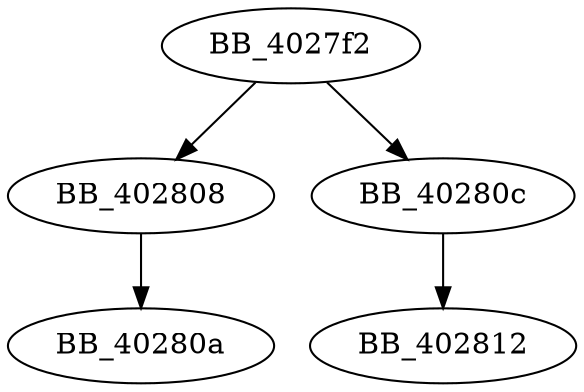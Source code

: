 DiGraph ___crtFlsSetValue{
BB_4027f2->BB_402808
BB_4027f2->BB_40280c
BB_402808->BB_40280a
BB_40280c->BB_402812
}
